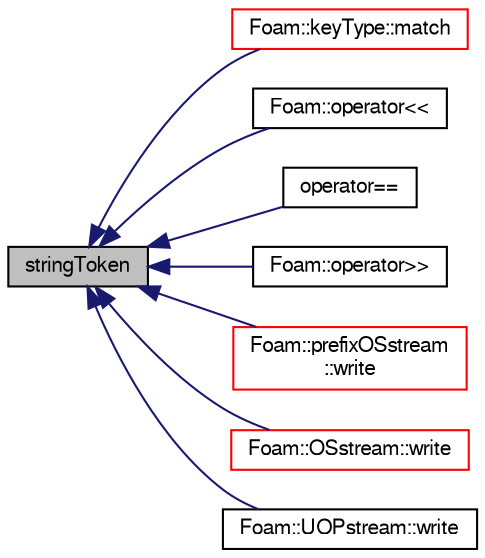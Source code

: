 digraph "stringToken"
{
  bgcolor="transparent";
  edge [fontname="FreeSans",fontsize="10",labelfontname="FreeSans",labelfontsize="10"];
  node [fontname="FreeSans",fontsize="10",shape=record];
  rankdir="LR";
  Node554 [label="stringToken",height=0.2,width=0.4,color="black", fillcolor="grey75", style="filled", fontcolor="black"];
  Node554 -> Node555 [dir="back",color="midnightblue",fontsize="10",style="solid",fontname="FreeSans"];
  Node555 [label="Foam::keyType::match",height=0.2,width=0.4,color="red",URL="$a28238.html#abd43459799d1878613ea9acdeb2ba6c3",tooltip="Smart match as regular expression or as a string. "];
  Node554 -> Node557 [dir="back",color="midnightblue",fontsize="10",style="solid",fontname="FreeSans"];
  Node557 [label="Foam::operator\<\<",height=0.2,width=0.4,color="black",URL="$a21124.html#a609e356ecf969e67ae8ffc4d99dc9c64"];
  Node554 -> Node558 [dir="back",color="midnightblue",fontsize="10",style="solid",fontname="FreeSans"];
  Node558 [label="operator==",height=0.2,width=0.4,color="black",URL="$a26306.html#afb697cd8d7e090979ea1ca43eed4cd6e"];
  Node554 -> Node559 [dir="back",color="midnightblue",fontsize="10",style="solid",fontname="FreeSans"];
  Node559 [label="Foam::operator\>\>",height=0.2,width=0.4,color="black",URL="$a21124.html#a1ca9f6b67cbe53a166cb681c4d5068d0"];
  Node554 -> Node560 [dir="back",color="midnightblue",fontsize="10",style="solid",fontname="FreeSans"];
  Node560 [label="Foam::prefixOSstream\l::write",height=0.2,width=0.4,color="red",URL="$a26294.html#a52c3f56f115b2b9b1b7db001a3784003",tooltip="Write next token to stream. "];
  Node554 -> Node563 [dir="back",color="midnightblue",fontsize="10",style="solid",fontname="FreeSans"];
  Node563 [label="Foam::OSstream::write",height=0.2,width=0.4,color="red",URL="$a26290.html#a52c3f56f115b2b9b1b7db001a3784003",tooltip="Write next token to stream. "];
  Node554 -> Node576 [dir="back",color="midnightblue",fontsize="10",style="solid",fontname="FreeSans"];
  Node576 [label="Foam::UOPstream::write",height=0.2,width=0.4,color="black",URL="$a26262.html#a52c3f56f115b2b9b1b7db001a3784003",tooltip="Write next token to stream. "];
}
